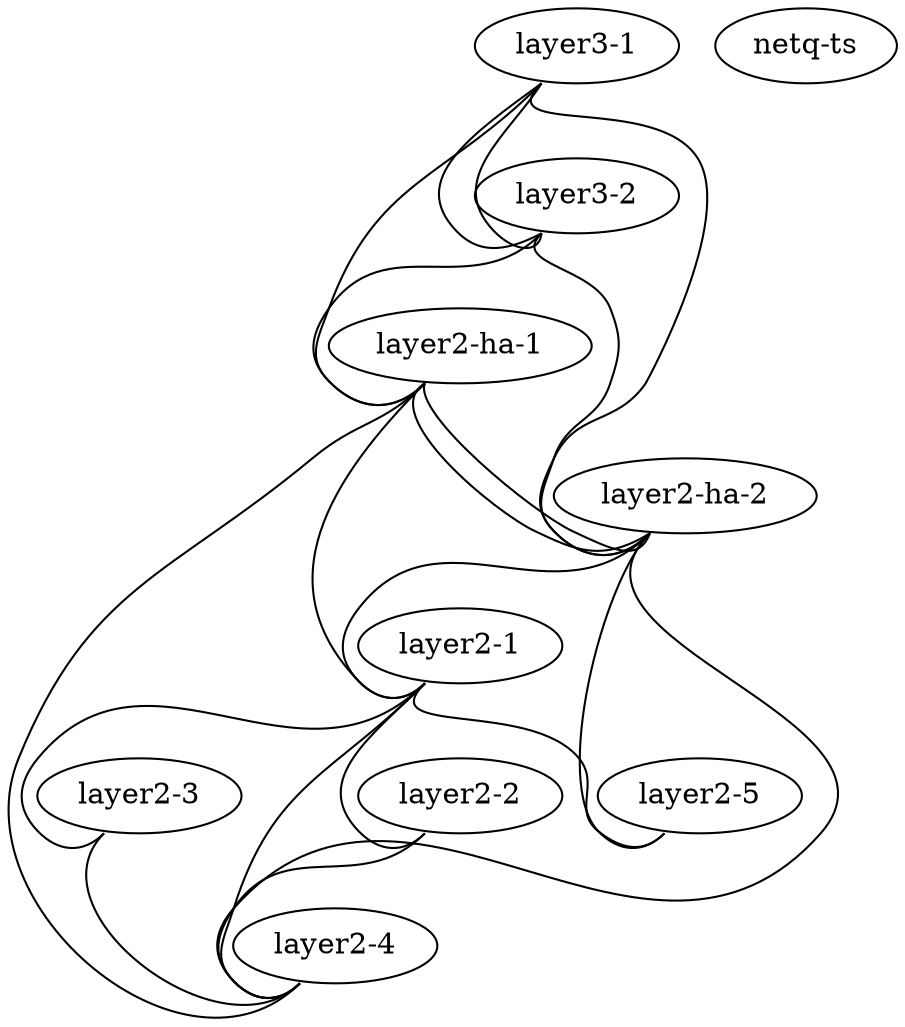 graph cargill_cumulus {
 "layer3-1" [function="leaf" os="CumulusCommunity/cumulus-vx" version="3.7.12" memory="1024" mgmt_ip="192.168.200.1"]
 "layer3-2" [function="leaf" os="CumulusCommunity/cumulus-vx" version="3.7.12" memory="1024" mgmt_ip="192.168.200.2"]
 "layer2-ha-1" [function="leaf" os="CumulusCommunity/cumulus-vx" version="3.7.12" memory="1024" mgmt_ip="192.168.200.3"]
 "layer2-ha-2" [function="leaf" os="CumulusCommunity/cumulus-vx" version="3.7.12" memory="1024" mgmt_ip="192.168.200.4"]
 "layer2-1" [function="leaf" os="CumulusCommunity/cumulus-vx" version="3.7.12" memory="1024" mgmt_ip="192.168.200.5"]
 "layer2-2" [function="leaf" os="CumulusCommunity/cumulus-vx" version="3.7.12" memory="1024" mgmt_ip="192.168.200.6"]
 "layer2-3" [function="leaf" os="CumulusCommunity/cumulus-vx" version="3.7.12" memory="1024" mgmt_ip="192.168.200.7"]
 "layer2-4" [function="leaf" os="CumulusCommunity/cumulus-vx" version="3.7.12" memory="1024" mgmt_ip="192.168.200.8"]
 "layer2-5" [function="leaf" os="CumulusCommunity/cumulus-vx" version="3.7.12" memory="1024" mgmt_ip="192.168.200.9"]
 "netq-ts" [function="leaf" memory="8192" mgmt_ip="192.168.200.10"]


 "layer3-1":"swp10" -- "layer3-2":"swp10"
 "layer3-1":"swp11" -- "layer3-2":"swp11"
 "layer3-1":"swp1" -- "layer2-ha-1":"swp1"
 "layer3-1":"swp2" -- "layer2-ha-2":"swp1"
 "layer3-2":"swp1" -- "layer2-ha-1":"swp2"
 "layer3-2":"swp2" -- "layer2-ha-2":"swp2"
 "layer2-ha-1":"swp10" -- "layer2-ha-2":"swp10"
 "layer2-ha-1":"swp11" -- "layer2-ha-2":"swp11"
 "layer2-ha-1":"swp3" -- "layer2-1":"swp1"
 "layer2-ha-1":"swp4" -- "layer2-4":"swp4"
 "layer2-ha-2":"swp3" -- "layer2-1":"swp2"
 "layer2-ha-2":"swp4" -- "layer2-4":"swp5"
 "layer2-ha-2":"swp5" -- "layer2-5":"swp2"
 "layer2-1":"swp3" -- "layer2-5":"swp1"
 "layer2-1":"swp4" -- "layer2-4":"swp3"
 "layer2-1":"swp5" -- "layer2-3":"swp1"
 "layer2-1":"swp6" -- "layer2-2":"swp1"
 "layer2-2":"swp2" -- "layer2-4":"swp2"
 "layer2-3":"swp2" -- "layer2-4":"swp1"
 }

